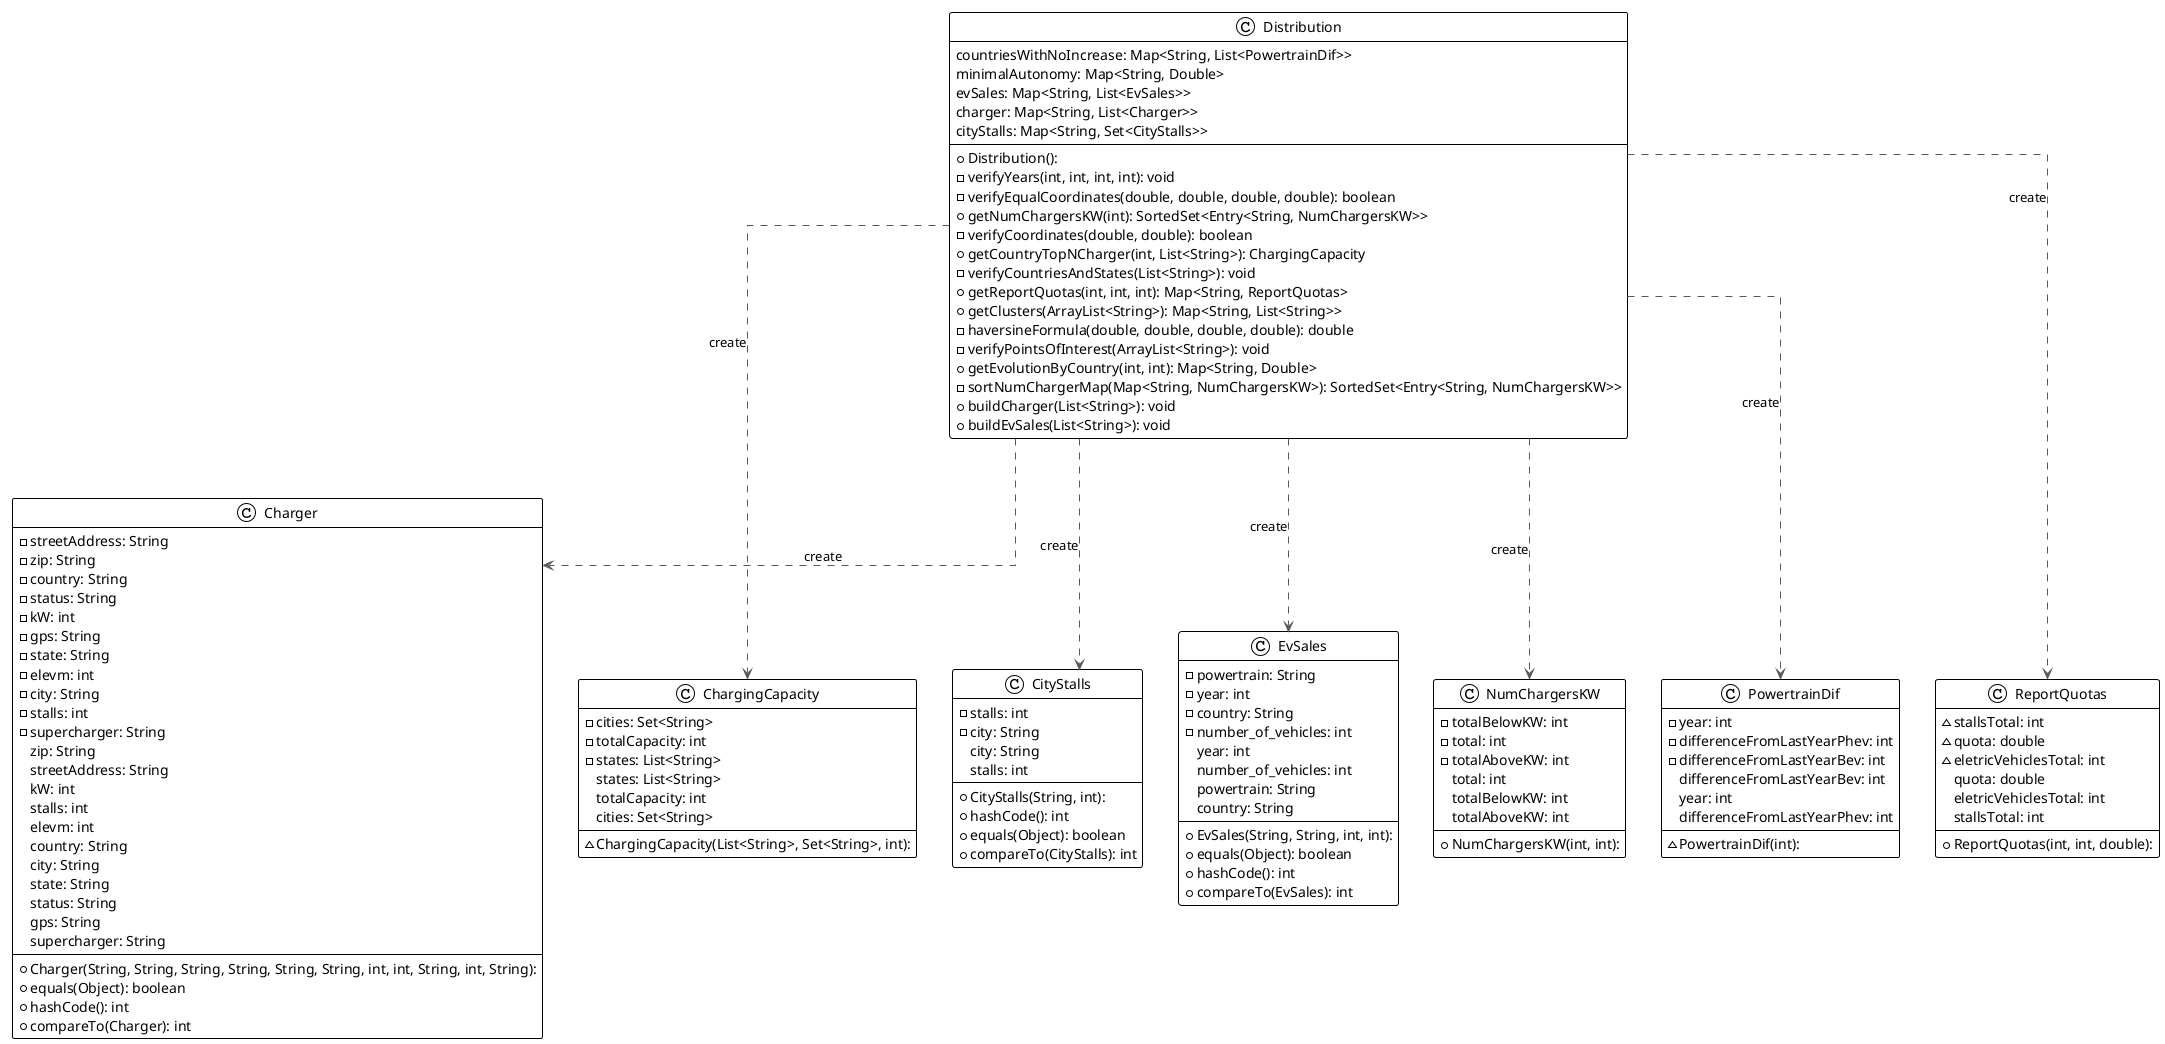 @startuml

!theme plain
top to bottom direction
skinparam linetype ortho

class Charger {
  + Charger(String, String, String, String, String, String, int, int, String, int, String): 
  - streetAddress: String
  - zip: String
  - country: String
  - status: String
  - kW: int
  - gps: String
  - state: String
  - elevm: int
  - city: String
  - stalls: int
  - supercharger: String
  + equals(Object): boolean
  + hashCode(): int
  + compareTo(Charger): int
   zip: String
   streetAddress: String
   kW: int
   stalls: int
   elevm: int
   country: String
   city: String
   state: String
   status: String
   gps: String
   supercharger: String
}
class ChargingCapacity {
  ~ ChargingCapacity(List<String>, Set<String>, int): 
  - cities: Set<String>
  - totalCapacity: int
  - states: List<String>
   states: List<String>
   totalCapacity: int
   cities: Set<String>
}
class CityStalls {
  + CityStalls(String, int): 
  - stalls: int
  - city: String
  + hashCode(): int
  + equals(Object): boolean
  + compareTo(CityStalls): int
   city: String
   stalls: int
}
class Distribution {
  + Distribution(): 
  - verifyYears(int, int, int, int): void
  - verifyEqualCoordinates(double, double, double, double): boolean
  + getNumChargersKW(int): SortedSet<Entry<String, NumChargersKW>>
  - verifyCoordinates(double, double): boolean
  + getCountryTopNCharger(int, List<String>): ChargingCapacity
  - verifyCountriesAndStates(List<String>): void
  + getReportQuotas(int, int, int): Map<String, ReportQuotas>
  + getClusters(ArrayList<String>): Map<String, List<String>>
  - haversineFormula(double, double, double, double): double
  - verifyPointsOfInterest(ArrayList<String>): void
  + getEvolutionByCountry(int, int): Map<String, Double>
  - sortNumChargerMap(Map<String, NumChargersKW>): SortedSet<Entry<String, NumChargersKW>>
  + buildCharger(List<String>): void
  + buildEvSales(List<String>): void
   countriesWithNoIncrease: Map<String, List<PowertrainDif>>
   minimalAutonomy: Map<String, Double>
   evSales: Map<String, List<EvSales>>
   charger: Map<String, List<Charger>>
   cityStalls: Map<String, Set<CityStalls>>
}
class EvSales {
  + EvSales(String, String, int, int): 
  - powertrain: String
  - year: int
  - country: String
  - number_of_vehicles: int
  + equals(Object): boolean
  + hashCode(): int
  + compareTo(EvSales): int
   year: int
   number_of_vehicles: int
   powertrain: String
   country: String
}
class NumChargersKW {
  + NumChargersKW(int, int): 
  - totalBelowKW: int
  - total: int
  - totalAboveKW: int
   total: int
   totalBelowKW: int
   totalAboveKW: int
}
class PowertrainDif {
  ~ PowertrainDif(int): 
  - year: int
  - differenceFromLastYearPhev: int
  - differenceFromLastYearBev: int
   differenceFromLastYearBev: int
   year: int
   differenceFromLastYearPhev: int
}
class ReportQuotas {
  + ReportQuotas(int, int, double): 
  ~ stallsTotal: int
  ~ quota: double
  ~ eletricVehiclesTotal: int
   quota: double
   eletricVehiclesTotal: int
   stallsTotal: int
}

Distribution      -[#595959,dashed]->  Charger          : "«create»"
Distribution      -[#595959,dashed]->  ChargingCapacity : "«create»"
Distribution      -[#595959,dashed]->  CityStalls       : "«create»"
Distribution      -[#595959,dashed]->  EvSales          : "«create»"
Distribution      -[#595959,dashed]->  NumChargersKW    : "«create»"
Distribution      -[#595959,dashed]->  PowertrainDif    : "«create»"
Distribution      -[#595959,dashed]->  ReportQuotas     : "«create»"
@enduml